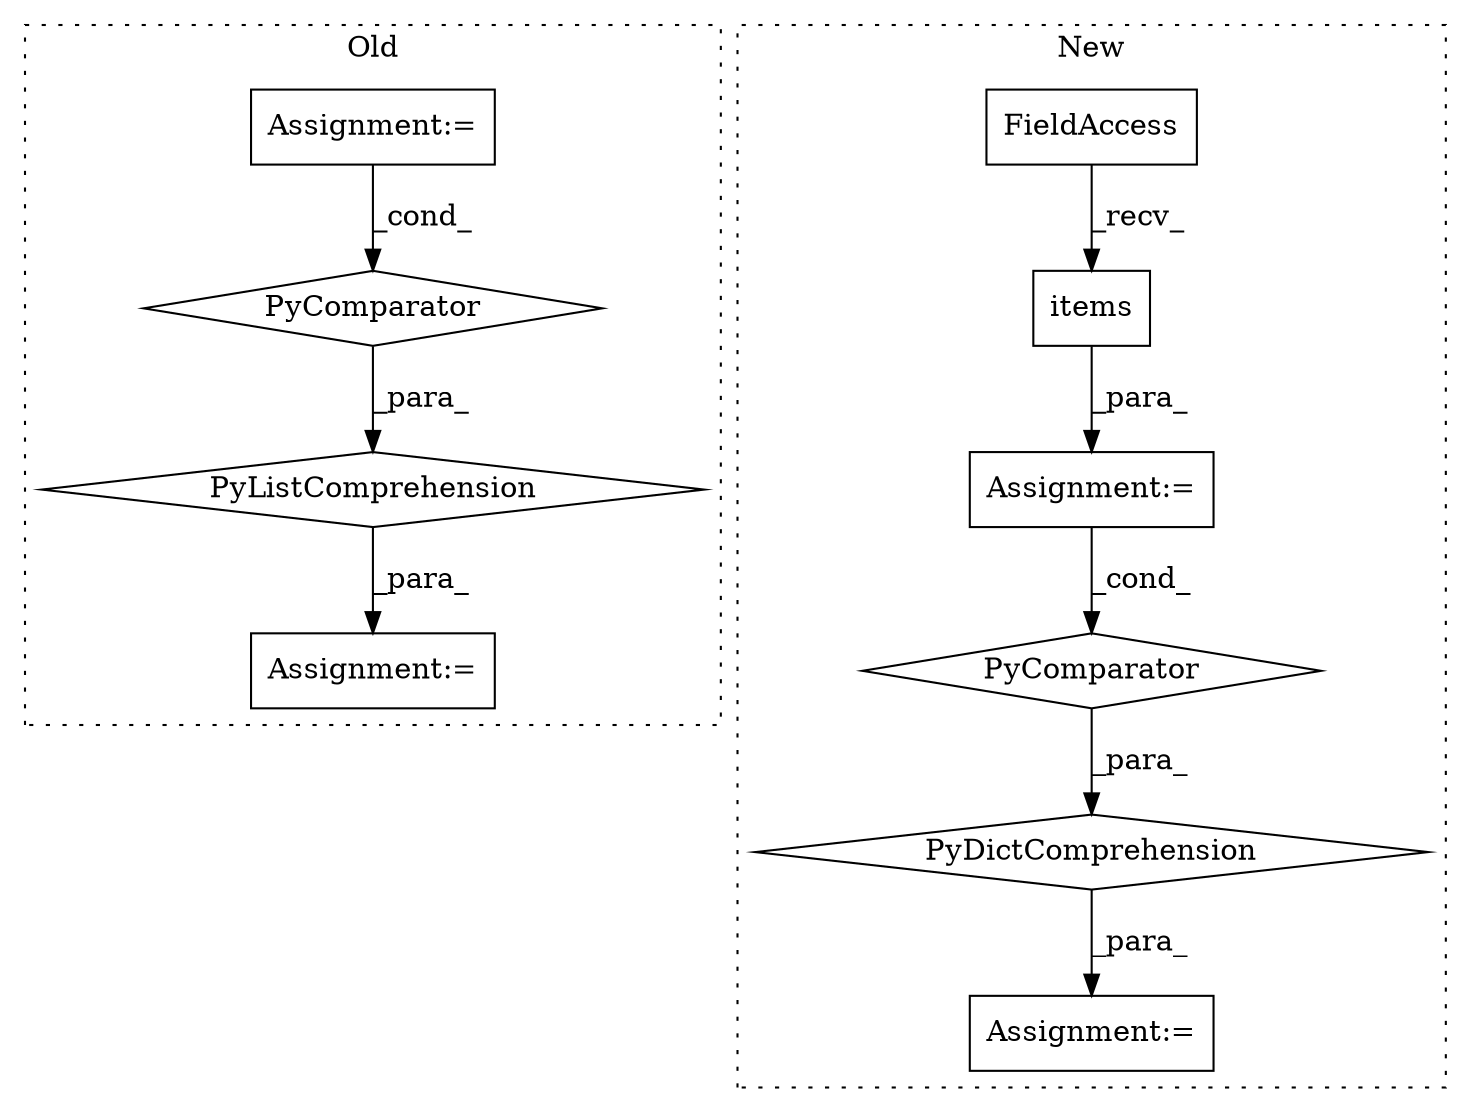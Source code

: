 digraph G {
subgraph cluster0 {
1 [label="PyListComprehension" a="109" s="1077" l="131" shape="diamond"];
3 [label="Assignment:=" a="7" s="1168" l="32" shape="box"];
5 [label="PyComparator" a="113" s="1168" l="32" shape="diamond"];
8 [label="Assignment:=" a="7" s="1490" l="14" shape="box"];
label = "Old";
style="dotted";
}
subgraph cluster1 {
2 [label="PyDictComprehension" a="110" s="475" l="163" shape="diamond"];
4 [label="Assignment:=" a="7" s="580" l="50" shape="box"];
6 [label="PyComparator" a="113" s="580" l="50" shape="diamond"];
7 [label="Assignment:=" a="7" s="463" l="12" shape="box"];
9 [label="items" a="32" s="614" l="7" shape="box"];
10 [label="FieldAccess" a="22" s="591" l="22" shape="box"];
label = "New";
style="dotted";
}
1 -> 8 [label="_para_"];
2 -> 7 [label="_para_"];
3 -> 5 [label="_cond_"];
4 -> 6 [label="_cond_"];
5 -> 1 [label="_para_"];
6 -> 2 [label="_para_"];
9 -> 4 [label="_para_"];
10 -> 9 [label="_recv_"];
}